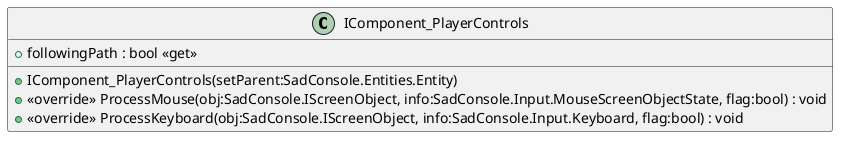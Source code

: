@startuml
class IComponent_PlayerControls {
    + followingPath : bool <<get>>
    + IComponent_PlayerControls(setParent:SadConsole.Entities.Entity)
    + <<override>> ProcessMouse(obj:SadConsole.IScreenObject, info:SadConsole.Input.MouseScreenObjectState, flag:bool) : void
    + <<override>> ProcessKeyboard(obj:SadConsole.IScreenObject, info:SadConsole.Input.Keyboard, flag:bool) : void
}
@enduml
